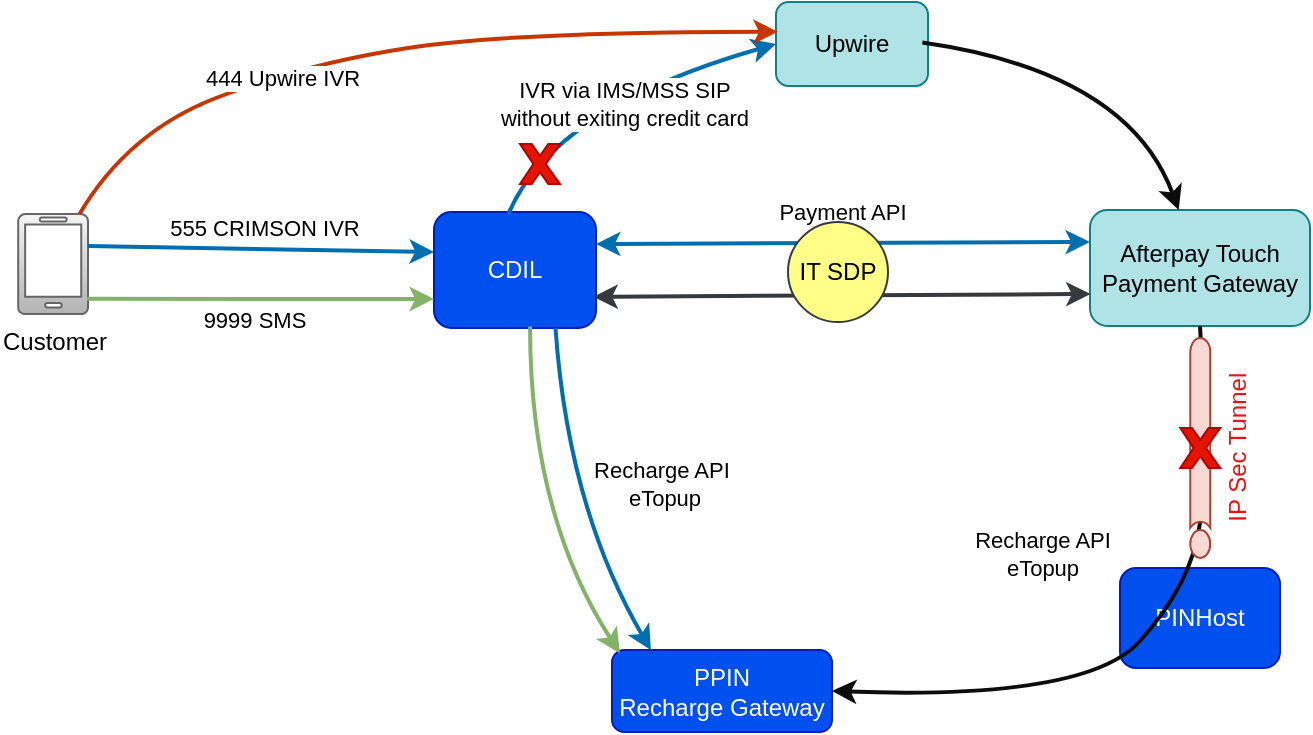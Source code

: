 <mxfile version="24.7.6">
  <diagram name="Page-1" id="AqOYOeoOcHNVUCLqRR6C">
    <mxGraphModel dx="1403" dy="532" grid="0" gridSize="10" guides="1" tooltips="1" connect="1" arrows="1" fold="1" page="1" pageScale="1" pageWidth="1169" pageHeight="827" math="0" shadow="0">
      <root>
        <mxCell id="0" />
        <mxCell id="1" parent="0" />
        <mxCell id="DXzVk3drle5wCnbR4Go3-2" value="CDIL" style="rounded=1;whiteSpace=wrap;html=1;fillColor=#0050ef;fontColor=#ffffff;strokeColor=#001DBC;" parent="1" vertex="1">
          <mxGeometry x="269" y="507" width="81" height="58" as="geometry" />
        </mxCell>
        <mxCell id="DXzVk3drle5wCnbR4Go3-3" value="Customer" style="verticalLabelPosition=bottom;html=1;verticalAlign=top;align=center;strokeColor=#666666;fillColor=#f5f5f5;shape=mxgraph.azure.mobile;pointerEvents=1;gradientColor=#b3b3b3;" parent="1" vertex="1">
          <mxGeometry x="61" y="508" width="35" height="50" as="geometry" />
        </mxCell>
        <mxCell id="DXzVk3drle5wCnbR4Go3-5" value="Afterpay Touch Payment Gateway" style="rounded=1;whiteSpace=wrap;html=1;fillColor=#b0e3e6;strokeColor=#0e8088;" parent="1" vertex="1">
          <mxGeometry x="597" y="506" width="110" height="58" as="geometry" />
        </mxCell>
        <mxCell id="DXzVk3drle5wCnbR4Go3-6" value="PINHost" style="rounded=1;whiteSpace=wrap;html=1;strokeWidth=1;fillColor=#0050ef;fontColor=#ffffff;strokeColor=#001DBC;arcSize=16;" parent="1" vertex="1">
          <mxGeometry x="612" y="685" width="80" height="50" as="geometry" />
        </mxCell>
        <mxCell id="DXzVk3drle5wCnbR4Go3-7" value="Upwire" style="rounded=1;whiteSpace=wrap;html=1;fillColor=#b0e3e6;strokeColor=#0e8088;" parent="1" vertex="1">
          <mxGeometry x="440" y="402" width="76" height="42" as="geometry" />
        </mxCell>
        <mxCell id="DXzVk3drle5wCnbR4Go3-9" value="IVR via IMS/MSS SIP&lt;div&gt;without exiting credit card&lt;/div&gt;" style="curved=1;endArrow=classic;html=1;rounded=0;exitX=0.457;exitY=0.025;exitDx=0;exitDy=0;fillColor=#1ba1e2;strokeColor=#006EAF;strokeWidth=2;entryX=0;entryY=0.5;entryDx=0;entryDy=0;exitPerimeter=0;" parent="1" source="DXzVk3drle5wCnbR4Go3-2" target="DXzVk3drle5wCnbR4Go3-7" edge="1">
          <mxGeometry x="0.067" y="-8" width="50" height="50" relative="1" as="geometry">
            <mxPoint x="350" y="610" as="sourcePoint" />
            <mxPoint x="390.0" y="470" as="targetPoint" />
            <Array as="points">
              <mxPoint x="328" y="455" />
            </Array>
            <mxPoint as="offset" />
          </mxGeometry>
        </mxCell>
        <mxCell id="DXzVk3drle5wCnbR4Go3-13" value="555 CRIMSON IVR" style="curved=1;endArrow=classic;html=1;rounded=0;fillColor=#1ba1e2;strokeColor=#006EAF;entryX=0;entryY=0.5;entryDx=0;entryDy=0;strokeWidth=2;exitX=1;exitY=0.5;exitDx=0;exitDy=0;exitPerimeter=0;" parent="1" edge="1">
          <mxGeometry x="0.013" y="11" width="50" height="50" relative="1" as="geometry">
            <mxPoint x="96" y="524" as="sourcePoint" />
            <mxPoint x="269" y="527" as="targetPoint" />
            <Array as="points" />
            <mxPoint as="offset" />
          </mxGeometry>
        </mxCell>
        <mxCell id="DXzVk3drle5wCnbR4Go3-15" value="9999 SMS" style="curved=1;endArrow=classic;html=1;rounded=0;entryX=0;entryY=0.75;entryDx=0;entryDy=0;fillColor=#d5e8d4;strokeColor=#82b366;strokeWidth=2;exitX=0.988;exitY=0.848;exitDx=0;exitDy=0;exitPerimeter=0;" parent="1" source="DXzVk3drle5wCnbR4Go3-3" target="DXzVk3drle5wCnbR4Go3-2" edge="1">
          <mxGeometry x="-0.038" y="-11" width="50" height="50" relative="1" as="geometry">
            <mxPoint x="103" y="535" as="sourcePoint" />
            <mxPoint x="280" y="660" as="targetPoint" />
            <Array as="points" />
            <mxPoint as="offset" />
          </mxGeometry>
        </mxCell>
        <mxCell id="DXzVk3drle5wCnbR4Go3-16" value="444 Upwire IVR" style="curved=1;endArrow=classic;html=1;rounded=0;entryX=0.012;entryY=0.354;entryDx=0;entryDy=0;fillColor=#fa6800;strokeColor=#C73500;strokeWidth=2;entryPerimeter=0;exitX=0.879;exitY=0;exitDx=0;exitDy=0;exitPerimeter=0;" parent="1" source="DXzVk3drle5wCnbR4Go3-3" target="DXzVk3drle5wCnbR4Go3-7" edge="1">
          <mxGeometry x="-0.318" y="-3" width="50" height="50" relative="1" as="geometry">
            <mxPoint x="82" y="485" as="sourcePoint" />
            <mxPoint x="510.0" y="400" as="targetPoint" />
            <Array as="points">
              <mxPoint x="116" y="467" />
              <mxPoint x="204" y="433" />
              <mxPoint x="308" y="417" />
            </Array>
            <mxPoint as="offset" />
          </mxGeometry>
        </mxCell>
        <mxCell id="DXzVk3drle5wCnbR4Go3-23" value="PPIN&lt;div&gt;Recharge Gateway&lt;/div&gt;" style="rounded=1;whiteSpace=wrap;html=1;fillColor=#0050ef;fontColor=#ffffff;strokeColor=#001DBC;" parent="1" vertex="1">
          <mxGeometry x="358" y="726" width="110" height="41" as="geometry" />
        </mxCell>
        <mxCell id="DXzVk3drle5wCnbR4Go3-27" value="Recharge API&lt;div&gt;eTopup&lt;/div&gt;" style="curved=1;endArrow=classic;html=1;rounded=0;fillColor=#0050ef;strokeColor=#0c0c0d;strokeWidth=2;exitX=0.5;exitY=1;exitDx=0;exitDy=0;entryX=1;entryY=0.5;entryDx=0;entryDy=0;" parent="1" source="DXzVk3drle5wCnbR4Go3-5" target="DXzVk3drle5wCnbR4Go3-23" edge="1">
          <mxGeometry x="0.009" y="-65" width="50" height="50" relative="1" as="geometry">
            <mxPoint x="660.568" y="585.25" as="sourcePoint" />
            <mxPoint x="523" y="757.062" as="targetPoint" />
            <Array as="points">
              <mxPoint x="656" y="632" />
              <mxPoint x="648" y="693" />
              <mxPoint x="595" y="751" />
            </Array>
            <mxPoint as="offset" />
          </mxGeometry>
        </mxCell>
        <mxCell id="DXzVk3drle5wCnbR4Go3-36" value="IP Sec Tunnel" style="sketch=0;pointerEvents=1;shadow=0;dashed=0;html=1;strokeColor=#ae4132;fillColor=#fad9d5;labelPosition=center;verticalLabelPosition=bottom;verticalAlign=top;outlineConnect=0;align=center;shape=mxgraph.office.servers.tunnel_straight;fontColor=#e71313;rotation=-90;" parent="1" vertex="1">
          <mxGeometry x="597.19" y="620" width="109.88" height="10" as="geometry" />
        </mxCell>
        <mxCell id="DXzVk3drle5wCnbR4Go3-37" value="" style="verticalLabelPosition=bottom;verticalAlign=top;html=1;shape=mxgraph.basic.x;fillColor=#e51400;strokeColor=#B20000;fontColor=#ffffff;" parent="1" vertex="1">
          <mxGeometry x="642.13" y="615" width="20" height="20" as="geometry" />
        </mxCell>
        <mxCell id="DXzVk3drle5wCnbR4Go3-49" value="" style="endArrow=classic;startArrow=classic;html=1;rounded=0;exitX=0.986;exitY=0.6;exitDx=0;exitDy=0;strokeWidth=2;fillColor=#ffff88;strokeColor=#36393d;entryX=0.004;entryY=0.593;entryDx=0;entryDy=0;entryPerimeter=0;exitPerimeter=0;" parent="1" edge="1">
          <mxGeometry width="50" height="50" relative="1" as="geometry">
            <mxPoint x="348.686" y="549.41" as="sourcePoint" />
            <mxPoint x="597.312" y="548.004" as="targetPoint" />
            <Array as="points" />
          </mxGeometry>
        </mxCell>
        <mxCell id="DXzVk3drle5wCnbR4Go3-51" value="" style="verticalLabelPosition=bottom;verticalAlign=top;html=1;shape=mxgraph.basic.x;fillColor=#e51400;strokeColor=#B20000;fontColor=#ffffff;" parent="1" vertex="1">
          <mxGeometry x="312" y="473" width="20" height="20" as="geometry" />
        </mxCell>
        <mxCell id="DXzVk3drle5wCnbR4Go3-40" value="Recharge API&amp;nbsp;&lt;div&gt;eTopup&lt;/div&gt;" style="curved=1;endArrow=classic;html=1;rounded=0;fillColor=#1ba1e2;strokeColor=#006EAF;strokeWidth=2;exitX=0.75;exitY=1;exitDx=0;exitDy=0;entryX=0.177;entryY=0.002;entryDx=0;entryDy=0;entryPerimeter=0;" parent="1" source="DXzVk3drle5wCnbR4Go3-2" target="DXzVk3drle5wCnbR4Go3-23" edge="1">
          <mxGeometry x="0.206" y="48" width="50" height="50" relative="1" as="geometry">
            <mxPoint x="348" y="536" as="sourcePoint" />
            <mxPoint x="419" y="723" as="targetPoint" />
            <Array as="points">
              <mxPoint x="336" y="655" />
            </Array>
            <mxPoint as="offset" />
          </mxGeometry>
        </mxCell>
        <mxCell id="DXzVk3drle5wCnbR4Go3-54" value="" style="curved=1;endArrow=classic;html=1;rounded=0;entryX=0.036;entryY=0.039;entryDx=0;entryDy=0;fillColor=#d5e8d4;strokeColor=#82b366;strokeWidth=2;exitX=0.593;exitY=0.986;exitDx=0;exitDy=0;exitPerimeter=0;entryPerimeter=0;" parent="1" source="DXzVk3drle5wCnbR4Go3-2" target="DXzVk3drle5wCnbR4Go3-23" edge="1">
          <mxGeometry x="0.107" y="25" width="50" height="50" relative="1" as="geometry">
            <mxPoint x="157" y="684" as="sourcePoint" />
            <mxPoint x="330" y="685" as="targetPoint" />
            <Array as="points">
              <mxPoint x="317" y="658" />
            </Array>
            <mxPoint as="offset" />
          </mxGeometry>
        </mxCell>
        <mxCell id="DXzVk3drle5wCnbR4Go3-53" value="Payment API" style="endArrow=classic;startArrow=classic;html=1;rounded=0;exitX=1;exitY=0.5;exitDx=0;exitDy=0;strokeWidth=2;fillColor=#1ba1e2;strokeColor=#006EAF;" parent="1" edge="1">
          <mxGeometry x="-0.004" y="16" width="50" height="50" relative="1" as="geometry">
            <mxPoint x="350" y="523" as="sourcePoint" />
            <mxPoint x="597" y="522" as="targetPoint" />
            <mxPoint as="offset" />
          </mxGeometry>
        </mxCell>
        <mxCell id="DXzVk3drle5wCnbR4Go3-55" value="" style="curved=1;endArrow=classic;html=1;rounded=0;fillColor=#0050ef;strokeColor=#0c0c0d;strokeWidth=2;exitX=0.963;exitY=0.483;exitDx=0;exitDy=0;exitPerimeter=0;" parent="1" source="DXzVk3drle5wCnbR4Go3-7" target="DXzVk3drle5wCnbR4Go3-5" edge="1">
          <mxGeometry x="0.144" y="1" width="50" height="50" relative="1" as="geometry">
            <mxPoint x="848" y="417" as="sourcePoint" />
            <mxPoint x="655" y="604" as="targetPoint" />
            <Array as="points">
              <mxPoint x="616" y="437" />
            </Array>
            <mxPoint as="offset" />
          </mxGeometry>
        </mxCell>
        <mxCell id="Y_YnZIeOcwDo8_RhBI7r-1" value="IT SDP" style="ellipse;whiteSpace=wrap;html=1;aspect=fixed;fillColor=#ffff88;strokeColor=#36393d;" vertex="1" parent="1">
          <mxGeometry x="446" y="512" width="50" height="50" as="geometry" />
        </mxCell>
      </root>
    </mxGraphModel>
  </diagram>
</mxfile>
